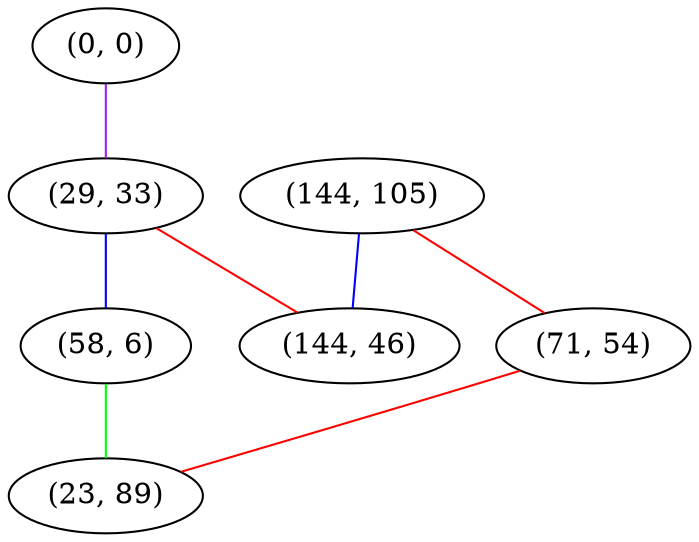 graph "" {
"(0, 0)";
"(144, 105)";
"(29, 33)";
"(144, 46)";
"(71, 54)";
"(58, 6)";
"(23, 89)";
"(0, 0)" -- "(29, 33)"  [color=purple, key=0, weight=4];
"(144, 105)" -- "(144, 46)"  [color=blue, key=0, weight=3];
"(144, 105)" -- "(71, 54)"  [color=red, key=0, weight=1];
"(29, 33)" -- "(144, 46)"  [color=red, key=0, weight=1];
"(29, 33)" -- "(58, 6)"  [color=blue, key=0, weight=3];
"(71, 54)" -- "(23, 89)"  [color=red, key=0, weight=1];
"(58, 6)" -- "(23, 89)"  [color=green, key=0, weight=2];
}
